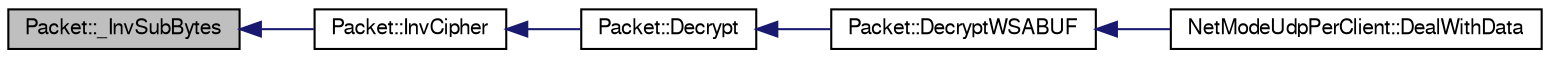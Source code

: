 digraph G
{
  edge [fontname="FreeSans",fontsize="10",labelfontname="FreeSans",labelfontsize="10"];
  node [fontname="FreeSans",fontsize="10",shape=record];
  rankdir=LR;
  Node1 [label="Packet::_InvSubBytes",height=0.2,width=0.4,color="black", fillcolor="grey75", style="filled" fontcolor="black"];
  Node1 -> Node2 [dir=back,color="midnightblue",fontsize="10",style="solid"];
  Node2 [label="Packet::InvCipher",height=0.2,width=0.4,color="black", fillcolor="white", style="filled",URL="$class_packet.html#a9d0ad6ff35f95af7aa0decf12f8904da"];
  Node2 -> Node3 [dir=back,color="midnightblue",fontsize="10",style="solid"];
  Node3 [label="Packet::Decrypt",height=0.2,width=0.4,color="black", fillcolor="white", style="filled",URL="$class_packet.html#a56f824d4224a1f4520bce1cb14a1a538"];
  Node3 -> Node4 [dir=back,color="midnightblue",fontsize="10",style="solid"];
  Node4 [label="Packet::DecryptWSABUF",height=0.2,width=0.4,color="black", fillcolor="white", style="filled",URL="$class_packet.html#a6cd17437529a0a364d200687fb815244"];
  Node4 -> Node5 [dir=back,color="midnightblue",fontsize="10",style="solid"];
  Node5 [label="NetModeUdpPerClient::DealWithData",height=0.2,width=0.4,color="black", fillcolor="white", style="filled",URL="$class_net_mode_udp_per_client.html#a0b24c708977c6a561fa5a2ce9d0f8dde"];
}
